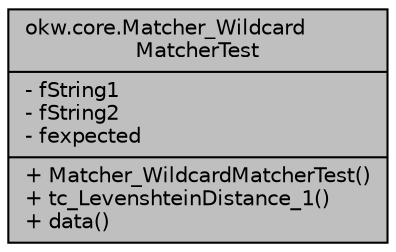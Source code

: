 digraph "okw.core.Matcher_WildcardMatcherTest"
{
 // INTERACTIVE_SVG=YES
 // LATEX_PDF_SIZE
  edge [fontname="Helvetica",fontsize="10",labelfontname="Helvetica",labelfontsize="10"];
  node [fontname="Helvetica",fontsize="10",shape=record];
  Node1 [label="{okw.core.Matcher_Wildcard\lMatcherTest\n|- fString1\l- fString2\l- fexpected\l|+ Matcher_WildcardMatcherTest()\l+ tc_LevenshteinDistance_1()\l+ data()\l}",height=0.2,width=0.4,color="black", fillcolor="grey75", style="filled", fontcolor="black",tooltip=" "];
}
